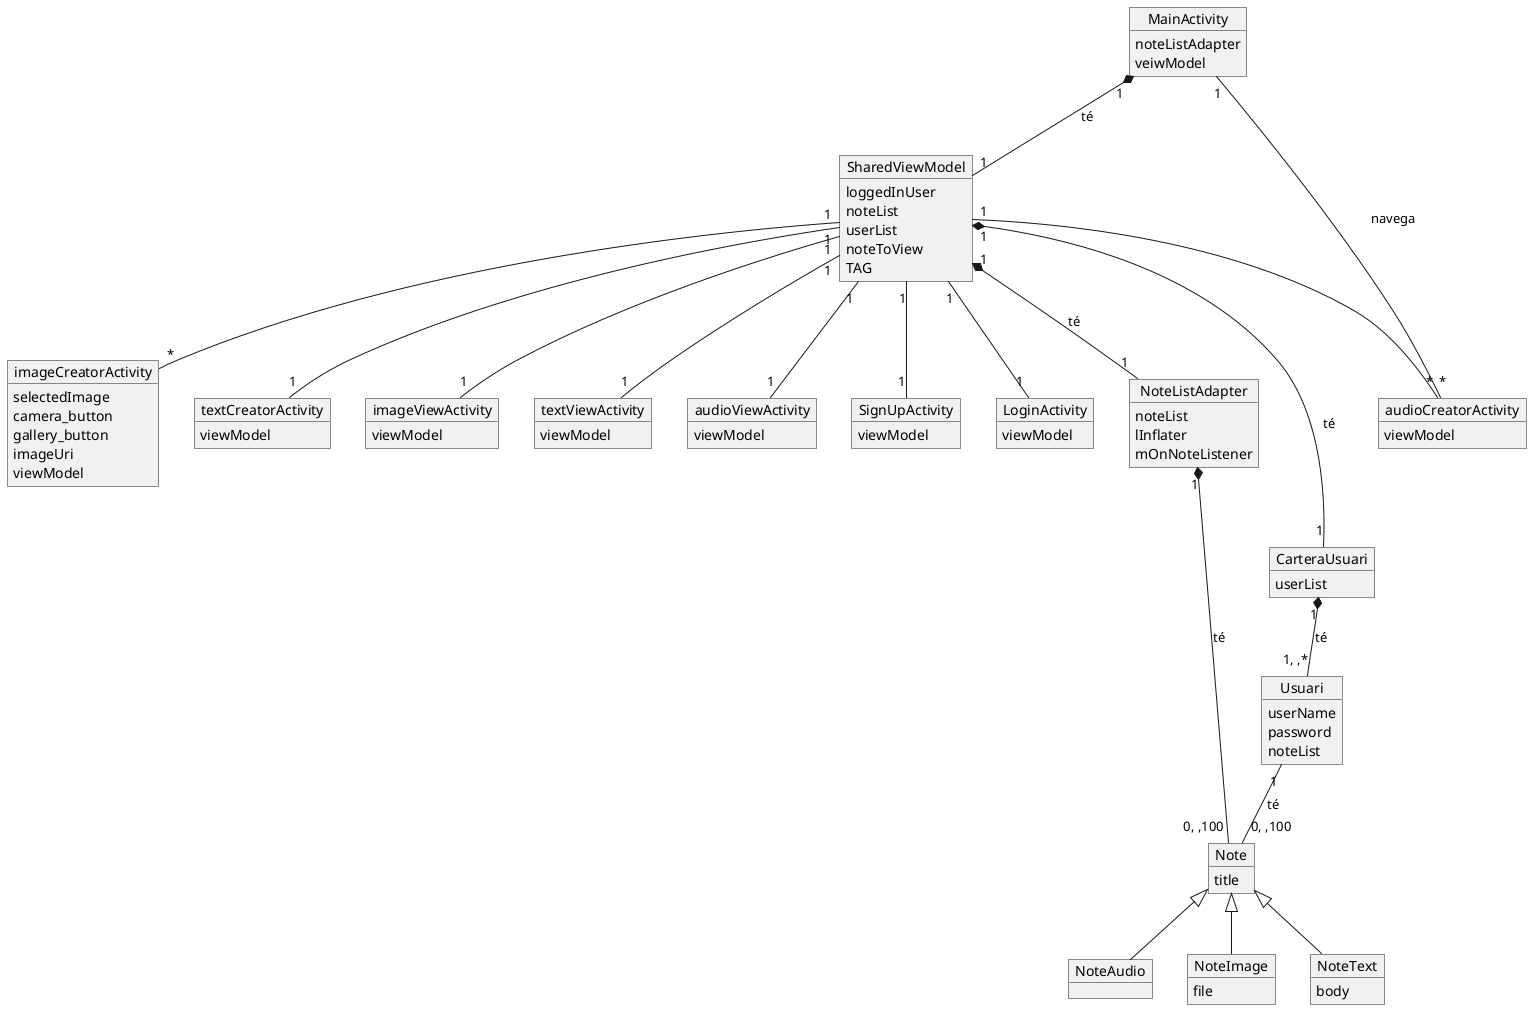 @startuml
object MainActivity{
noteListAdapter
veiwModel
}

object CarteraUsuari{
userList
}

object Usuari{
userName
password
noteList
}

object imageCreatorActivity{
selectedImage
camera_button
gallery_button
imageUri
viewModel
}

object textCreatorActivity{
viewModel
}

object audioCreatorActivity{
viewModel
}

object imageViewActivity{
viewModel
}

object textViewActivity{
viewModel
}

object audioViewActivity{
viewModel
}

object SignUpActivity{
viewModel
}

object LoginActivity{
viewModel
}

object SharedViewModel{
loggedInUser
noteList
userList
noteToView
TAG
}

object NoteListAdapter{
noteList
lInflater
mOnNoteListener
}

object Note{
title
}

object NoteAudio{

}

object NoteImage{
file
}

object NoteText{
body
}

CarteraUsuari "1" *-- "1, ,*" Usuari : té
Usuari "1" -- "0, ,100" Note: té

Note <|-- NoteText
Note <|-- NoteAudio
Note <|-- NoteImage


MainActivity "1" *-- "1" SharedViewModel : té
SharedViewModel "1" *-- "1" NoteListAdapter : té
SharedViewModel "1" *--- "1" CarteraUsuari : té
NoteListAdapter "1" *---- "0, ,100" Note : té

SharedViewModel "1" -- "*" imageCreatorActivity
SharedViewModel "1" -- "*" audioCreatorActivity
SharedViewModel "1" -- "1" textCreatorActivity

SharedViewModel "1" -- "1" imageViewActivity
SharedViewModel "1" -- "1" audioViewActivity
SharedViewModel "1" -- "1" textViewActivity

SharedViewModel "1" -- "1" LoginActivity
SharedViewModel "1" -- "1" SignUpActivity

audioCreatorActivity "*" -- "1" MainActivity : navega


@enduml